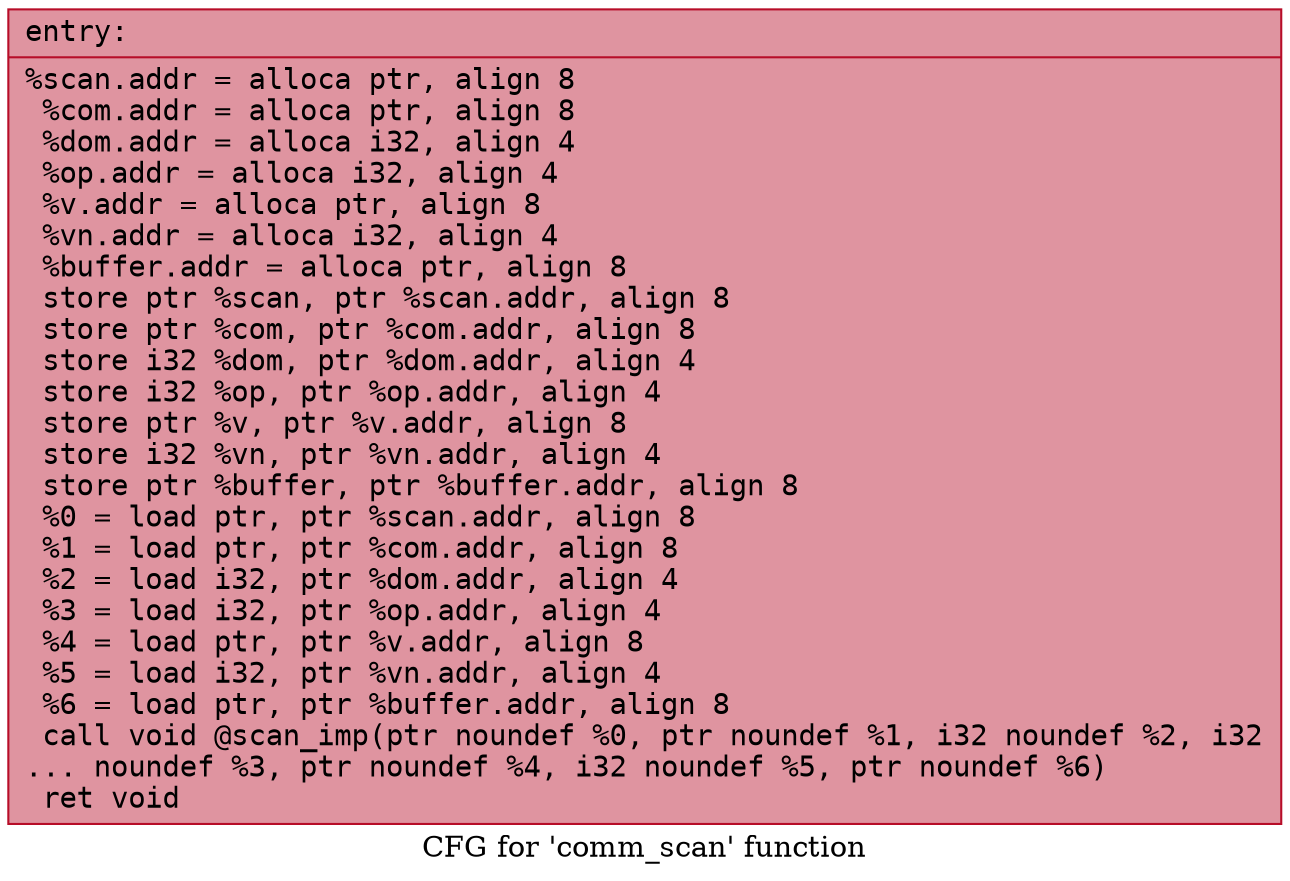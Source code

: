 digraph "CFG for 'comm_scan' function" {
	label="CFG for 'comm_scan' function";

	Node0x5645b07de7f0 [shape=record,color="#b70d28ff", style=filled, fillcolor="#b70d2870" fontname="Courier",label="{entry:\l|  %scan.addr = alloca ptr, align 8\l  %com.addr = alloca ptr, align 8\l  %dom.addr = alloca i32, align 4\l  %op.addr = alloca i32, align 4\l  %v.addr = alloca ptr, align 8\l  %vn.addr = alloca i32, align 4\l  %buffer.addr = alloca ptr, align 8\l  store ptr %scan, ptr %scan.addr, align 8\l  store ptr %com, ptr %com.addr, align 8\l  store i32 %dom, ptr %dom.addr, align 4\l  store i32 %op, ptr %op.addr, align 4\l  store ptr %v, ptr %v.addr, align 8\l  store i32 %vn, ptr %vn.addr, align 4\l  store ptr %buffer, ptr %buffer.addr, align 8\l  %0 = load ptr, ptr %scan.addr, align 8\l  %1 = load ptr, ptr %com.addr, align 8\l  %2 = load i32, ptr %dom.addr, align 4\l  %3 = load i32, ptr %op.addr, align 4\l  %4 = load ptr, ptr %v.addr, align 8\l  %5 = load i32, ptr %vn.addr, align 4\l  %6 = load ptr, ptr %buffer.addr, align 8\l  call void @scan_imp(ptr noundef %0, ptr noundef %1, i32 noundef %2, i32\l... noundef %3, ptr noundef %4, i32 noundef %5, ptr noundef %6)\l  ret void\l}"];
}
